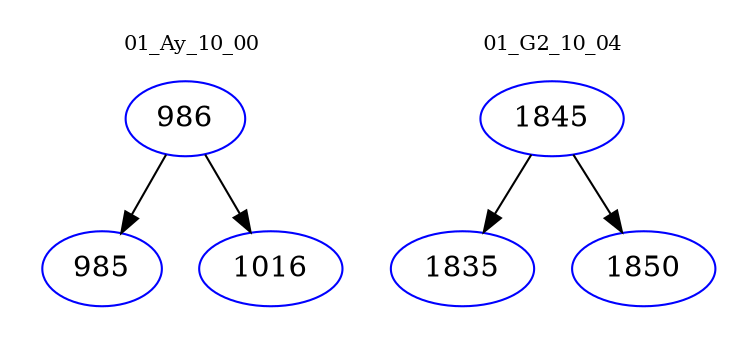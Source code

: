 digraph{
subgraph cluster_0 {
color = white
label = "01_Ay_10_00";
fontsize=10;
T0_986 [label="986", color="blue"]
T0_986 -> T0_985 [color="black"]
T0_985 [label="985", color="blue"]
T0_986 -> T0_1016 [color="black"]
T0_1016 [label="1016", color="blue"]
}
subgraph cluster_1 {
color = white
label = "01_G2_10_04";
fontsize=10;
T1_1845 [label="1845", color="blue"]
T1_1845 -> T1_1835 [color="black"]
T1_1835 [label="1835", color="blue"]
T1_1845 -> T1_1850 [color="black"]
T1_1850 [label="1850", color="blue"]
}
}
